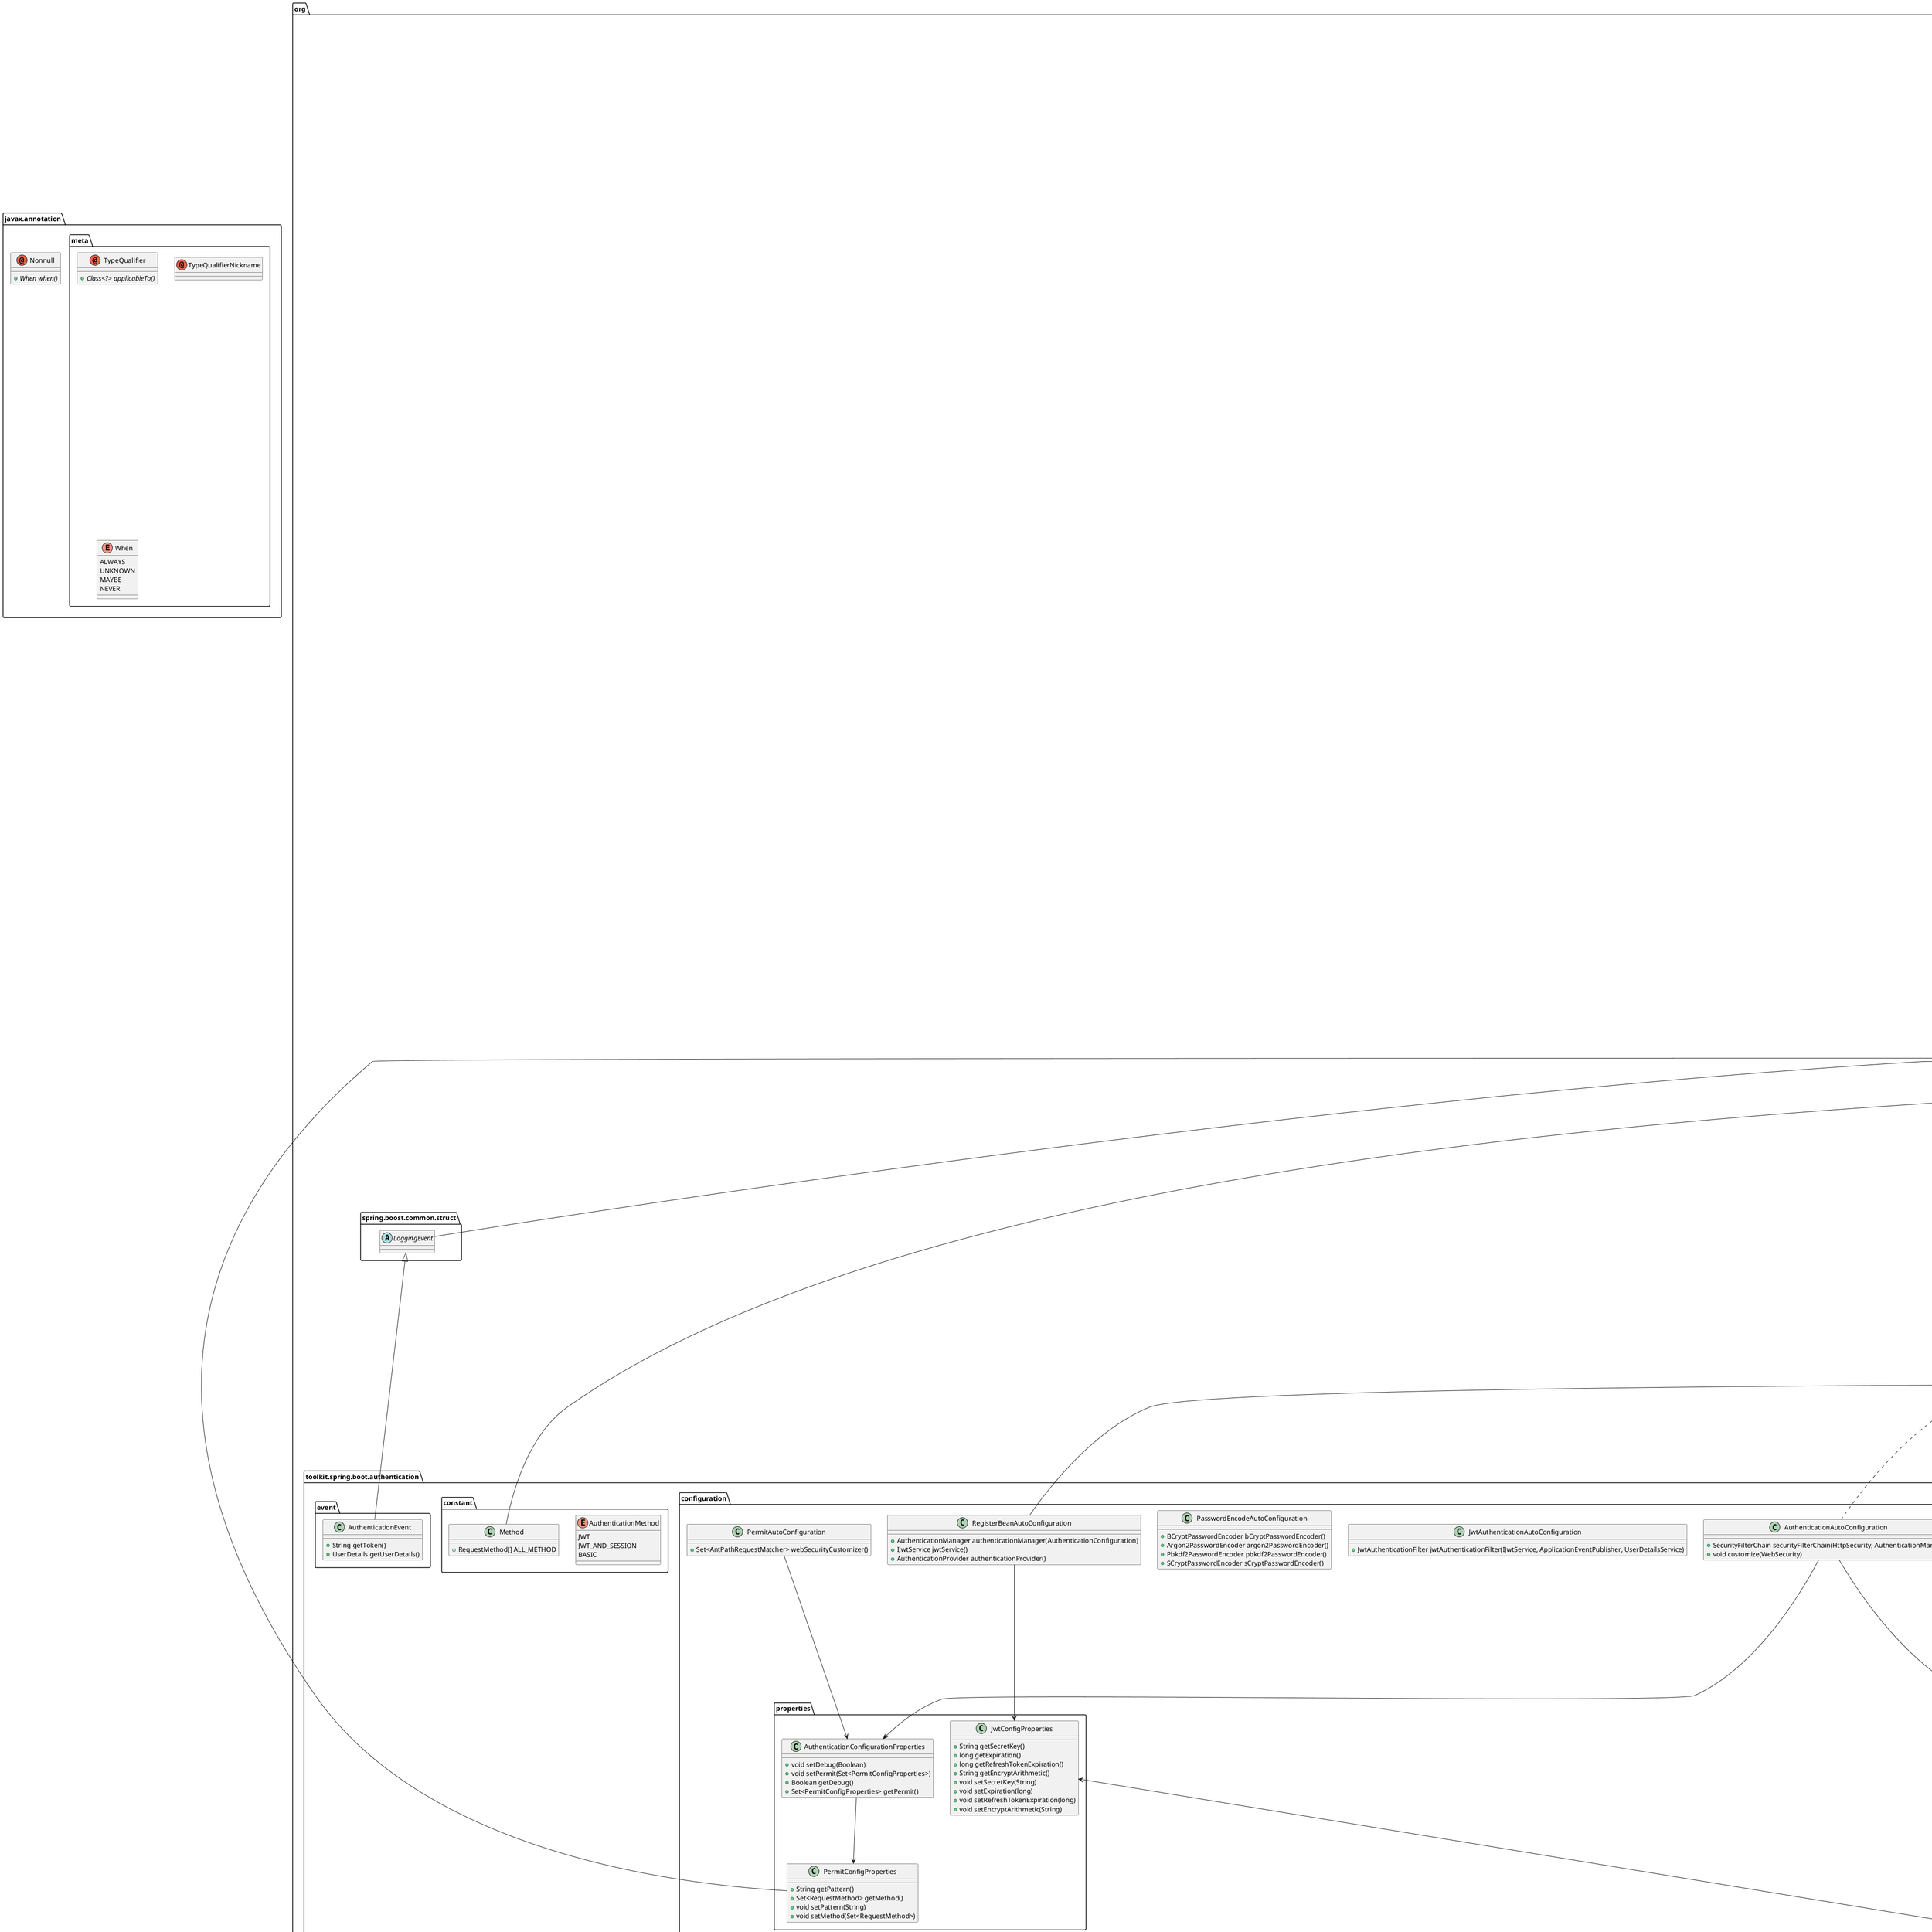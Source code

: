 @startuml
!pragma useIntermediatePackages false

annotation "PostConstruct" as jakarta.annotation.PostConstruct {
}
interface "Filter" as jakarta.servlet.Filter {
  +void init(FilterConfig)
  + {abstract}void doFilter(ServletRequest, ServletResponse, FilterChain)
  +void destroy()
}
abstract class "GenericServlet" as jakarta.servlet.GenericServlet {
  +void destroy()
  +String getInitParameter(String)
  +Enumeration<String> getInitParameterNames()
  +ServletConfig getServletConfig()
  +ServletContext getServletContext()
  +String getServletInfo()
  +void init(ServletConfig)
  +void init()
  +void log(String)
  +void log(String, Throwable)
  + {abstract}void service(ServletRequest, ServletResponse)
  +String getServletName()
}
interface "Servlet" as jakarta.servlet.Servlet {
  + {abstract}void init(ServletConfig)
  + {abstract}ServletConfig getServletConfig()
  + {abstract}void service(ServletRequest, ServletResponse)
  + {abstract}String getServletInfo()
  + {abstract}void destroy()
}
interface "ServletConfig" as jakarta.servlet.ServletConfig {
  + {abstract}String getServletName()
  + {abstract}ServletContext getServletContext()
  + {abstract}String getInitParameter(String)
  + {abstract}Enumeration<String> getInitParameterNames()
}
class "ServletException" as jakarta.servlet.ServletException {
  +Throwable getRootCause()
}
interface "ServletRequest" as jakarta.servlet.ServletRequest {
  + {abstract}Object getAttribute(String)
  + {abstract}Enumeration<String> getAttributeNames()
  + {abstract}String getCharacterEncoding()
  + {abstract}void setCharacterEncoding(String)
  + {abstract}int getContentLength()
  + {abstract}long getContentLengthLong()
  + {abstract}String getContentType()
  + {abstract}ServletInputStream getInputStream()
  + {abstract}String getParameter(String)
  + {abstract}Enumeration<String> getParameterNames()
  + {abstract}String[] getParameterValues(String)
  + {abstract}Map<String, String[]> getParameterMap()
  + {abstract}String getProtocol()
  + {abstract}String getScheme()
  + {abstract}String getServerName()
  + {abstract}int getServerPort()
  + {abstract}BufferedReader getReader()
  + {abstract}String getRemoteAddr()
  + {abstract}String getRemoteHost()
  + {abstract}void setAttribute(String, Object)
  + {abstract}void removeAttribute(String)
  + {abstract}Locale getLocale()
  + {abstract}Enumeration<Locale> getLocales()
  + {abstract}boolean isSecure()
  + {abstract}RequestDispatcher getRequestDispatcher(String)
  + {abstract}int getRemotePort()
  + {abstract}String getLocalName()
  + {abstract}String getLocalAddr()
  + {abstract}int getLocalPort()
  + {abstract}ServletContext getServletContext()
  + {abstract}AsyncContext startAsync()
  + {abstract}AsyncContext startAsync(ServletRequest, ServletResponse)
  + {abstract}boolean isAsyncStarted()
  + {abstract}boolean isAsyncSupported()
  + {abstract}AsyncContext getAsyncContext()
  + {abstract}DispatcherType getDispatcherType()
  + {abstract}String getRequestId()
  + {abstract}String getProtocolRequestId()
  + {abstract}ServletConnection getServletConnection()
}
abstract class "HttpServlet" as jakarta.servlet.http.HttpServlet {
  + {static}String LEGACY_DO_HEAD
  __
  +void init(ServletConfig)
  +void service(ServletRequest, ServletResponse)
}
interface "Validator" as jakarta.validation.Validator {
  + {abstract}Set<ConstraintViolation<T>> validate(T, Class<?>[])
  + {abstract}Set<ConstraintViolation<T>> validateProperty(T, String, Class<?>[])
  + {abstract}Set<ConstraintViolation<T>> validateValue(Class<T>, String, Object, Class<?>[])
  + {abstract}BeanDescriptor getConstraintsForClass(Class<?>)
  + {abstract}T unwrap(Class<T>)
  + {abstract}ExecutableValidator forExecutables()
}
interface "ExecutableValidator" as jakarta.validation.executable.ExecutableValidator {
  + {abstract}Set<ConstraintViolation<T>> validateParameters(T, Method, Object[], Class<?>[])
  + {abstract}Set<ConstraintViolation<T>> validateReturnValue(T, Method, Object, Class<?>[])
  + {abstract}Set<ConstraintViolation<T>> validateConstructorParameters(Constructor<? extends T>, Object[], Class<?>[])
  + {abstract}Set<ConstraintViolation<T>> validateConstructorReturnValue(Constructor<? extends T>, T, Class<?>[])
}
annotation "Nonnull" as javax.annotation.Nonnull {
  + {abstract}When when()
}
annotation "TypeQualifier" as javax.annotation.meta.TypeQualifier {
  + {abstract}Class<?> applicableTo()
}
annotation "TypeQualifierNickname" as javax.annotation.meta.TypeQualifierNickname {
}
enum "When" as javax.annotation.meta.When {
  ALWAYS
  UNKNOWN
  MAYBE
  NEVER
}
class "LifecycleException" as org.apache.catalina.LifecycleException {
}
class "Tomcat" as org.apache.catalina.startup.Tomcat {
  __
  +void setBaseDir(String)
  +void setPort(int)
  +void setHostname(String)
  +Context addWebapp(String, String)
  +Context addWebapp(String, URL)
  +Context addContext(String, String)
  +Wrapper addServlet(String, String, String)
  + {static}Wrapper addServlet(Context, String, String)
  +Wrapper addServlet(String, String, Servlet)
  + {static}Wrapper addServlet(Context, String, Servlet)
  +void init(ConfigurationSource)
  +void init(ConfigurationSource, String[])
  +void init()
  +void start()
  +void stop()
  +void destroy()
  +void addUser(String, String)
  +void addRole(String, String)
  +Connector getConnector()
  +void setConnector(Connector)
  +Service getService()
  +void setHost(Host)
  +Host getHost()
  +Engine getEngine()
  +Server getServer()
  +Context addContext(Host, String, String)
  +Context addContext(Host, String, String, String)
  +Context addWebapp(Host, String, String)
  +Context addWebapp(Host, String, String, LifecycleListener)
  +LifecycleListener getDefaultWebXmlListener()
  +String noDefaultWebXmlPath()
  +void setSilent(boolean)
  +void setAddDefaultWebXmlToWebapp(boolean)
  +void enableNaming()
  +void initWebappDefaults(String)
  + {static}void initWebappDefaults(Context)
  + {static}void addDefaultMimeTypeMappings(Context)
  + {static}void main(String[])
}
interface "UpgradeProtocol" as org.apache.coyote.UpgradeProtocol {
  + {abstract}String getHttpUpgradeName(boolean)
  + {abstract}byte[] getAlpnIdentifier()
  + {abstract}String getAlpnName()
  + {abstract}Processor getProcessor(SocketWrapperBase<?>, Adapter)
  + {abstract}InternalHttpUpgradeHandler getInternalUpgradeHandler(SocketWrapperBase<?>, Adapter, Request)
  + {abstract}boolean accept(Request)
  +void setHttp11Protocol(AbstractHttp11Protocol<?>)
}
annotation "NotNull" as org.jetbrains.annotations.NotNull {
  + {abstract}String value()
  + {abstract}Class<? extends Exception> exception()
}
abstract class "LoggingEvent" as org.spring.boost.common.struct.LoggingEvent {
}
abstract class "BeansException" as org.springframework.beans.BeansException {
}
interface "Aware" as org.springframework.beans.factory.Aware {
}
interface "BeanClassLoaderAware" as org.springframework.beans.factory.BeanClassLoaderAware {
  + {abstract}void setBeanClassLoader(ClassLoader)
}
interface "BeanFactoryAware" as org.springframework.beans.factory.BeanFactoryAware {
  + {abstract}void setBeanFactory(BeanFactory)
}
interface "BeanNameAware" as org.springframework.beans.factory.BeanNameAware {
  + {abstract}void setBeanName(String)
}
interface "DisposableBean" as org.springframework.beans.factory.DisposableBean {
  + {abstract}void destroy()
}
interface "InitializingBean" as org.springframework.beans.factory.InitializingBean {
  + {abstract}void afterPropertiesSet()
}
annotation "Autowired" as org.springframework.beans.factory.annotation.Autowired {
  + {abstract}boolean required()
}
interface "BeanNameGenerator" as org.springframework.beans.factory.support.BeanNameGenerator {
  + {abstract}String generateBeanName(BeanDefinition, BeanDefinitionRegistry)
}
annotation "AutoConfiguration" as org.springframework.boot.autoconfigure.AutoConfiguration {
  + {abstract}String value()
  + {abstract}Class<?>[] before()
  + {abstract}String[] beforeName()
  + {abstract}Class<?>[] after()
  + {abstract}String[] afterName()
}
interface "AutoConfigurationImportFilter" as org.springframework.boot.autoconfigure.AutoConfigurationImportFilter {
  + {abstract}boolean[] match(String[], AutoConfigurationMetadata)
}
annotation "AutoConfigureAfter" as org.springframework.boot.autoconfigure.AutoConfigureAfter {
  + {abstract}Class<?>[] value()
  + {abstract}String[] name()
}
annotation "AutoConfigureBefore" as org.springframework.boot.autoconfigure.AutoConfigureBefore {
  + {abstract}Class<?>[] value()
  + {abstract}String[] name()
}
annotation "AutoConfigureOrder" as org.springframework.boot.autoconfigure.AutoConfigureOrder {
  ..
  + {static}int DEFAULT_ORDER
  __
  + {abstract}int value()
}
annotation "ConditionalOnClass" as org.springframework.boot.autoconfigure.condition.ConditionalOnClass {
  + {abstract}Class<?>[] value()
  + {abstract}String[] name()
}
annotation "ConditionalOnMissingBean" as org.springframework.boot.autoconfigure.condition.ConditionalOnMissingBean {
  + {abstract}Class<?>[] value()
  + {abstract}String[] type()
  + {abstract}Class<?>[] ignored()
  + {abstract}String[] ignoredType()
  + {abstract}Class<? extends Annotation>[] annotation()
  + {abstract}String[] name()
  + {abstract}SearchStrategy search()
  + {abstract}Class<?>[] parameterizedContainer()
}
annotation "ConditionalOnResource" as org.springframework.boot.autoconfigure.condition.ConditionalOnResource {
  + {abstract}String[] resources()
}
annotation "ConditionalOnThreading" as org.springframework.boot.autoconfigure.condition.ConditionalOnThreading {
  + {abstract}Threading value()
}
annotation "ConditionalOnWebApplication" as org.springframework.boot.autoconfigure.condition.ConditionalOnWebApplication {
  + {abstract}Type type()
}
enum "ConditionalOnWebApplication$Type" as org.springframework.boot.autoconfigure.condition.ConditionalOnWebApplication$Type {
  ANY
  SERVLET
  REACTIVE
}
abstract class "FilteringSpringBootCondition" as org.springframework.boot.autoconfigure.condition.FilteringSpringBootCondition {
  __
  +boolean[] match(String[], AutoConfigurationMetadata)
  +void setBeanFactory(BeanFactory)
  +void setBeanClassLoader(ClassLoader)
}
class "OnBeanCondition" as org.springframework.boot.autoconfigure.condition.OnBeanCondition {
  +ConfigurationPhase getConfigurationPhase()
  +ConditionOutcome getMatchOutcome(ConditionContext, AnnotatedTypeMetadata)
}
class "OnClassCondition" as org.springframework.boot.autoconfigure.condition.OnClassCondition {
  +ConditionOutcome getMatchOutcome(ConditionContext, AnnotatedTypeMetadata)
}
class "OnResourceCondition" as org.springframework.boot.autoconfigure.condition.OnResourceCondition {
  +ConditionOutcome getMatchOutcome(ConditionContext, AnnotatedTypeMetadata)
}
class "OnThreadingCondition" as org.springframework.boot.autoconfigure.condition.OnThreadingCondition {
  +ConditionOutcome getMatchOutcome(ConditionContext, AnnotatedTypeMetadata)
}
class "OnWebApplicationCondition" as org.springframework.boot.autoconfigure.condition.OnWebApplicationCondition {
  +ConditionOutcome getMatchOutcome(ConditionContext, AnnotatedTypeMetadata)
}
enum "SearchStrategy" as org.springframework.boot.autoconfigure.condition.SearchStrategy {
  CURRENT
  ANCESTORS
  ALL
}
abstract class "SpringBootCondition" as org.springframework.boot.autoconfigure.condition.SpringBootCondition {
  __
  +boolean matches(ConditionContext, AnnotatedTypeMetadata)
  + {abstract}ConditionOutcome getMatchOutcome(ConditionContext, AnnotatedTypeMetadata)
}
class "SslAutoConfiguration" as org.springframework.boot.autoconfigure.ssl.SslAutoConfiguration {
}
class "SslProperties" as org.springframework.boot.autoconfigure.ssl.SslProperties {
  +Bundles getBundle()
}
class "TaskExecutionAutoConfiguration" as org.springframework.boot.autoconfigure.task.TaskExecutionAutoConfiguration {
  ..
  + {static}String APPLICATION_TASK_EXECUTOR_BEAN_NAME
}
class "TaskExecutionProperties" as org.springframework.boot.autoconfigure.task.TaskExecutionProperties {
  __
  +Simple getSimple()
  +Pool getPool()
  +Shutdown getShutdown()
  +String getThreadNamePrefix()
  +void setThreadNamePrefix(String)
}
class "TaskExecutorConfigurations" as org.springframework.boot.autoconfigure.task.TaskExecutorConfigurations {
}
class "TaskExecutorConfigurations$SimpleAsyncTaskExecutorBuilderConfiguration" as org.springframework.boot.autoconfigure.task.TaskExecutorConfigurations$SimpleAsyncTaskExecutorBuilderConfiguration {
}
class "TaskExecutorConfigurations$TaskExecutorBuilderConfiguration" as org.springframework.boot.autoconfigure.task.TaskExecutorConfigurations$TaskExecutorBuilderConfiguration {
}
class "TaskExecutorConfigurations$TaskExecutorConfiguration" as org.springframework.boot.autoconfigure.task.TaskExecutorConfigurations$TaskExecutorConfiguration {
}
class "TaskExecutorConfigurations$ThreadPoolTaskExecutorBuilderConfiguration" as org.springframework.boot.autoconfigure.task.TaskExecutorConfigurations$ThreadPoolTaskExecutorBuilderConfiguration {
}
enum "Threading" as org.springframework.boot.autoconfigure.thread.Threading {
  PLATFORM
  VIRTUAL
  __
  + {abstract}boolean isActive(Environment)
}
class "PrimaryDefaultValidatorPostProcessor" as org.springframework.boot.autoconfigure.validation.PrimaryDefaultValidatorPostProcessor {
  +void setBeanFactory(BeanFactory)
  +void registerBeanDefinitions(AnnotationMetadata, BeanDefinitionRegistry)
}
class "ValidationAutoConfiguration" as org.springframework.boot.autoconfigure.validation.ValidationAutoConfiguration {
  + {static}LocalValidatorFactoryBean defaultValidator(ApplicationContext, ObjectProvider<ValidationConfigurationCustomizer>)
  + {static}MethodValidationPostProcessor methodValidationPostProcessor(Environment, ObjectProvider<Validator>, ObjectProvider<MethodValidationExcludeFilter>)
}
class "ServerProperties" as org.springframework.boot.autoconfigure.web.ServerProperties {
  +Integer getPort()
  +void setPort(Integer)
  +InetAddress getAddress()
  +void setAddress(InetAddress)
  +String getServerHeader()
  +void setServerHeader(String)
  +DataSize getMaxHttpRequestHeaderSize()
  +void setMaxHttpRequestHeaderSize(DataSize)
  +Shutdown getShutdown()
  +void setShutdown(Shutdown)
  +ErrorProperties getError()
  +Ssl getSsl()
  +void setSsl(Ssl)
  +Compression getCompression()
  +Http2 getHttp2()
  +Servlet getServlet()
  +Reactive getReactive()
  +Tomcat getTomcat()
  +Jetty getJetty()
  +Netty getNetty()
  +Undertow getUndertow()
  +ForwardHeadersStrategy getForwardHeadersStrategy()
  +void setForwardHeadersStrategy(ForwardHeadersStrategy)
}
class "DispatcherServletAutoConfiguration" as org.springframework.boot.autoconfigure.web.servlet.DispatcherServletAutoConfiguration {
  ..
  + {static}String DEFAULT_DISPATCHER_SERVLET_BEAN_NAME
  + {static}String DEFAULT_DISPATCHER_SERVLET_REGISTRATION_BEAN_NAME
}
class "ServletWebServerFactoryAutoConfiguration" as org.springframework.boot.autoconfigure.web.servlet.ServletWebServerFactoryAutoConfiguration {
  __
  +ServletWebServerFactoryCustomizer servletWebServerFactoryCustomizer(ServerProperties, ObjectProvider<WebListenerRegistrar>, ObjectProvider<CookieSameSiteSupplier>, ObjectProvider<SslBundles>)
  +TomcatServletWebServerFactoryCustomizer tomcatServletWebServerFactoryCustomizer(ServerProperties)
}
class "ServletWebServerFactoryAutoConfiguration$BeanPostProcessorsRegistrar" as org.springframework.boot.autoconfigure.web.servlet.ServletWebServerFactoryAutoConfiguration$BeanPostProcessorsRegistrar {
  +void setBeanFactory(BeanFactory)
  +void registerBeanDefinitions(AnnotationMetadata, BeanDefinitionRegistry)
}
class "ServletWebServerFactoryConfiguration" as org.springframework.boot.autoconfigure.web.servlet.ServletWebServerFactoryConfiguration {
}
class "ServletWebServerFactoryConfiguration$EmbeddedJetty" as org.springframework.boot.autoconfigure.web.servlet.ServletWebServerFactoryConfiguration$EmbeddedJetty {
}
class "ServletWebServerFactoryConfiguration$EmbeddedTomcat" as org.springframework.boot.autoconfigure.web.servlet.ServletWebServerFactoryConfiguration$EmbeddedTomcat {
}
class "ServletWebServerFactoryConfiguration$EmbeddedUndertow" as org.springframework.boot.autoconfigure.web.servlet.ServletWebServerFactoryConfiguration$EmbeddedUndertow {
}
annotation "ConfigurationProperties" as org.springframework.boot.context.properties.ConfigurationProperties {
  + {abstract}String value()
  + {abstract}String prefix()
  + {abstract}boolean ignoreInvalidFields()
  + {abstract}boolean ignoreUnknownFields()
}
annotation "EnableConfigurationProperties" as org.springframework.boot.context.properties.EnableConfigurationProperties {
  + {static}String VALIDATOR_BEAN_NAME
  __
  + {abstract}Class<?>[] value()
}
class "EnableConfigurationPropertiesRegistrar" as org.springframework.boot.context.properties.EnableConfigurationPropertiesRegistrar {
  +void registerBeanDefinitions(AnnotationMetadata, BeanDefinitionRegistry)
}
annotation "NestedConfigurationProperty" as org.springframework.boot.context.properties.NestedConfigurationProperty {
}
annotation "Nested" as org.springframework.boot.context.properties.bind.Nested {
}
class "NoSuchSslBundleException" as org.springframework.boot.ssl.NoSuchSslBundleException {
  +String getBundleName()
}
interface "SslBundleRegistry" as org.springframework.boot.ssl.SslBundleRegistry {
  + {abstract}void registerBundle(String, SslBundle)
  + {abstract}void updateBundle(String, SslBundle)
}
interface "SslBundles" as org.springframework.boot.ssl.SslBundles {
  + {abstract}SslBundle getBundle(String)
  + {abstract}void addBundleUpdateHandler(String, Consumer<SslBundle>)
}
class "TaskExecutorBuilder" as org.springframework.boot.task.TaskExecutorBuilder {
  +TaskExecutorBuilder queueCapacity(int)
  +TaskExecutorBuilder corePoolSize(int)
  +TaskExecutorBuilder maxPoolSize(int)
  +TaskExecutorBuilder allowCoreThreadTimeOut(boolean)
  +TaskExecutorBuilder keepAlive(Duration)
  +TaskExecutorBuilder awaitTermination(boolean)
  +TaskExecutorBuilder awaitTerminationPeriod(Duration)
  +TaskExecutorBuilder threadNamePrefix(String)
  +TaskExecutorBuilder taskDecorator(TaskDecorator)
  +TaskExecutorBuilder customizers(TaskExecutorCustomizer[])
  +TaskExecutorBuilder customizers(Iterable<TaskExecutorCustomizer>)
  +TaskExecutorBuilder additionalCustomizers(TaskExecutorCustomizer[])
  +TaskExecutorBuilder additionalCustomizers(Iterable<TaskExecutorCustomizer>)
  +ThreadPoolTaskExecutor build()
  +T build(Class<T>)
  +T configure(T)
}
class "ThreadPoolTaskExecutorBuilder" as org.springframework.boot.task.ThreadPoolTaskExecutorBuilder {
  +ThreadPoolTaskExecutorBuilder queueCapacity(int)
  +ThreadPoolTaskExecutorBuilder corePoolSize(int)
  +ThreadPoolTaskExecutorBuilder maxPoolSize(int)
  +ThreadPoolTaskExecutorBuilder allowCoreThreadTimeOut(boolean)
  +ThreadPoolTaskExecutorBuilder keepAlive(Duration)
  +ThreadPoolTaskExecutorBuilder awaitTermination(boolean)
  +ThreadPoolTaskExecutorBuilder awaitTerminationPeriod(Duration)
  +ThreadPoolTaskExecutorBuilder threadNamePrefix(String)
  +ThreadPoolTaskExecutorBuilder taskDecorator(TaskDecorator)
  +ThreadPoolTaskExecutorBuilder customizers(ThreadPoolTaskExecutorCustomizer[])
  +ThreadPoolTaskExecutorBuilder customizers(Iterable<? extends ThreadPoolTaskExecutorCustomizer>)
  +ThreadPoolTaskExecutorBuilder additionalCustomizers(ThreadPoolTaskExecutorCustomizer[])
  +ThreadPoolTaskExecutorBuilder additionalCustomizers(Iterable<? extends ThreadPoolTaskExecutorCustomizer>)
  +ThreadPoolTaskExecutor build()
  +T build(Class<T>)
  +T configure(T)
}
interface "WebServerFactory" as org.springframework.boot.web.server.WebServerFactory {
}
interface "ServletWebServerFactory" as org.springframework.boot.web.servlet.server.ServletWebServerFactory {
  + {abstract}WebServer getWebServer(ServletContextInitializer[])
}
interface "ApplicationContextAware" as org.springframework.context.ApplicationContextAware {
  + {abstract}void setApplicationContext(ApplicationContext)
}
abstract class "ApplicationEvent" as org.springframework.context.ApplicationEvent {
  +long getTimestamp()
}
interface "ApplicationListener" as org.springframework.context.ApplicationListener<E extends ApplicationEvent> {
  + {abstract}void onApplicationEvent(E)
  +boolean supportsAsyncExecution()
  + {static}ApplicationListener<PayloadApplicationEvent<T>> forPayload(Consumer<T>)
}
interface "EnvironmentAware" as org.springframework.context.EnvironmentAware {
  + {abstract}void setEnvironment(Environment)
}
interface "Lifecycle" as org.springframework.context.Lifecycle {
  + {abstract}void start()
  + {abstract}void stop()
  + {abstract}boolean isRunning()
}
interface "Phased" as org.springframework.context.Phased {
  + {abstract}int getPhase()
}
interface "SmartLifecycle" as org.springframework.context.SmartLifecycle {
  + {static}int DEFAULT_PHASE
  __
  +boolean isAutoStartup()
  +void stop(Runnable)
  +int getPhase()
}
class "AnnotationScopeMetadataResolver" as org.springframework.context.annotation.AnnotationScopeMetadataResolver {
  +void setScopeAnnotationType(Class<? extends Annotation>)
  +ScopeMetadata resolveScopeMetadata(BeanDefinition)
}
annotation "Bean" as org.springframework.context.annotation.Bean {
  + {abstract}String[] value()
  + {abstract}String[] name()
  + {abstract}boolean autowireCandidate()
  + {abstract}String initMethod()
  + {abstract}String destroyMethod()
}
annotation "ComponentScan" as org.springframework.context.annotation.ComponentScan {
  + {abstract}String[] value()
  + {abstract}String[] basePackages()
  + {abstract}Class<?>[] basePackageClasses()
  + {abstract}Class<? extends BeanNameGenerator> nameGenerator()
  + {abstract}Class<? extends ScopeMetadataResolver> scopeResolver()
  + {abstract}ScopedProxyMode scopedProxy()
  + {abstract}String resourcePattern()
  + {abstract}boolean useDefaultFilters()
  + {abstract}Filter[] includeFilters()
  + {abstract}Filter[] excludeFilters()
  + {abstract}boolean lazyInit()
}
annotation "ComponentScans" as org.springframework.context.annotation.ComponentScans {
  + {abstract}ComponentScan[] value()
}
interface "Condition" as org.springframework.context.annotation.Condition {
  + {abstract}boolean matches(ConditionContext, AnnotatedTypeMetadata)
}
annotation "Conditional" as org.springframework.context.annotation.Conditional {
  + {abstract}Class<? extends Condition>[] value()
}
annotation "Configuration" as org.springframework.context.annotation.Configuration {
  + {abstract}String value()
  + {abstract}boolean proxyBeanMethods()
  + {abstract}boolean enforceUniqueMethods()
}
interface "ConfigurationCondition" as org.springframework.context.annotation.ConfigurationCondition {
  + {abstract}ConfigurationPhase getConfigurationPhase()
}
annotation "DependsOn" as org.springframework.context.annotation.DependsOn {
  + {abstract}String[] value()
}
annotation "Import" as org.springframework.context.annotation.Import {
  + {abstract}Class<?>[] value()
}
interface "ImportAware" as org.springframework.context.annotation.ImportAware {
  + {abstract}void setImportMetadata(AnnotationMetadata)
}
interface "ImportBeanDefinitionRegistrar" as org.springframework.context.annotation.ImportBeanDefinitionRegistrar {
  +void registerBeanDefinitions(AnnotationMetadata, BeanDefinitionRegistry, BeanNameGenerator)
  +void registerBeanDefinitions(AnnotationMetadata, BeanDefinitionRegistry)
}
interface "ImportSelector" as org.springframework.context.annotation.ImportSelector {
  + {abstract}String[] selectImports(AnnotationMetadata)
  +Predicate<String> getExclusionFilter()
}
annotation "Lazy" as org.springframework.context.annotation.Lazy {
  + {abstract}boolean value()
}
annotation "Role" as org.springframework.context.annotation.Role {
  + {abstract}int value()
}
annotation "Scope" as org.springframework.context.annotation.Scope {
  + {abstract}String value()
  + {abstract}String scopeName()
  + {abstract}ScopedProxyMode proxyMode()
}
interface "ScopeMetadataResolver" as org.springframework.context.annotation.ScopeMetadataResolver {
  + {abstract}ScopeMetadata resolveScopeMetadata(BeanDefinition)
}
enum "ScopedProxyMode" as org.springframework.context.annotation.ScopedProxyMode {
  DEFAULT
  NO
  INTERFACES
  TARGET_CLASS
}
abstract class "NestedRuntimeException" as org.springframework.core.NestedRuntimeException {
  __
  +Throwable getRootCause()
  +Throwable getMostSpecificCause()
  +boolean contains(Class<?>)
}
annotation "AliasFor" as org.springframework.core.annotation.AliasFor {
  + {abstract}String value()
  + {abstract}String attribute()
  + {abstract}Class<? extends Annotation> annotation()
}
annotation "Order" as org.springframework.core.annotation.Order {
  + {abstract}int value()
}
interface "EnvironmentCapable" as org.springframework.core.env.EnvironmentCapable {
  + {abstract}Environment getEnvironment()
}
interface "AsyncListenableTaskExecutor" as org.springframework.core.task.AsyncListenableTaskExecutor {
  + {abstract}ListenableFuture<?> submitListenable(Runnable)
  + {abstract}ListenableFuture<T> submitListenable(Callable<T>)
}
interface "AsyncTaskExecutor" as org.springframework.core.task.AsyncTaskExecutor {
  ..
  + {static}long TIMEOUT_IMMEDIATE
  + {static}long TIMEOUT_INDEFINITE
  __
  +void execute(Runnable, long)
  +Future<?> submit(Runnable)
  +Future<T> submit(Callable<T>)
  +CompletableFuture<Void> submitCompletable(Runnable)
  +CompletableFuture<T> submitCompletable(Callable<T>)
}
interface "TaskExecutor" as org.springframework.core.task.TaskExecutor {
  + {abstract}void execute(Runnable)
}
annotation "Nullable" as org.springframework.lang.Nullable {
}
interface "SchedulingTaskExecutor" as org.springframework.scheduling.SchedulingTaskExecutor {
  +boolean prefersShortLivedTasks()
}
class "CustomizableThreadFactory" as org.springframework.scheduling.concurrent.CustomizableThreadFactory {
  +Thread newThread(Runnable)
}
abstract class "ExecutorConfigurationSupport" as org.springframework.scheduling.concurrent.ExecutorConfigurationSupport {
  +void setThreadFactory(ThreadFactory)
  +void setThreadNamePrefix(String)
  +void setRejectedExecutionHandler(RejectedExecutionHandler)
  +void setAcceptTasksAfterContextClose(boolean)
  +void setWaitForTasksToCompleteOnShutdown(boolean)
  +void setAwaitTerminationSeconds(int)
  +void setAwaitTerminationMillis(long)
  +void setPhase(int)
  +int getPhase()
  +void setBeanName(String)
  +void setApplicationContext(ApplicationContext)
  +void afterPropertiesSet()
  +void initialize()
  +void destroy()
  +void initiateShutdown()
  +void shutdown()
  +void start()
  +void stop()
  +void stop(Runnable)
  +boolean isRunning()
  +void onApplicationEvent(ContextClosedEvent)
}
class "ThreadPoolTaskExecutor" as org.springframework.scheduling.concurrent.ThreadPoolTaskExecutor {
  +void setCorePoolSize(int)
  +int getCorePoolSize()
  +void setMaxPoolSize(int)
  +int getMaxPoolSize()
  +void setKeepAliveSeconds(int)
  +int getKeepAliveSeconds()
  +void setQueueCapacity(int)
  +int getQueueCapacity()
  +void setAllowCoreThreadTimeOut(boolean)
  +void setPrestartAllCoreThreads(boolean)
  +void setTaskDecorator(TaskDecorator)
  +ThreadPoolExecutor getThreadPoolExecutor()
  +int getPoolSize()
  +int getQueueSize()
  +int getActiveCount()
  +void execute(Runnable)
  +Future<?> submit(Runnable)
  +Future<T> submit(Callable<T>)
  +ListenableFuture<?> submitListenable(Runnable)
  +ListenableFuture<T> submitListenable(Callable<T>)
}
class "AuthenticationConfiguration" as org.springframework.security.config.annotation.authentication.configuration.AuthenticationConfiguration {
  +AuthenticationManagerBuilder authenticationManagerBuilder(ObjectPostProcessor<Object>, ApplicationContext)
  + {static}GlobalAuthenticationConfigurerAdapter enableGlobalAuthenticationAutowiredConfigurer(ApplicationContext)
  + {static}InitializeUserDetailsBeanManagerConfigurer initializeUserDetailsBeanManagerConfigurer(ApplicationContext)
  + {static}InitializeAuthenticationProviderBeanManagerConfigurer initializeAuthenticationProviderBeanManagerConfigurer(ApplicationContext)
  +AuthenticationManager getAuthenticationManager()
  +void setGlobalAuthenticationConfigurers(List<GlobalAuthenticationConfigurerAdapter>)
  +void setApplicationContext(ApplicationContext)
  +void setObjectPostProcessor(ObjectPostProcessor<Object>)
}
annotation "EnableGlobalAuthentication" as org.springframework.security.config.annotation.authentication.configuration.EnableGlobalAuthentication {
}
class "ObjectPostProcessorConfiguration" as org.springframework.security.config.annotation.configuration.ObjectPostProcessorConfiguration {
  +ObjectPostProcessor<Object> objectPostProcessor(AutowireCapableBeanFactory)
}
annotation "EnableWebSecurity" as org.springframework.security.config.annotation.web.configuration.EnableWebSecurity {
  + {abstract}boolean debug()
}
class "HttpSecurityConfiguration" as org.springframework.security.config.annotation.web.configuration.HttpSecurityConfiguration {
}
class "OAuth2ImportSelector" as org.springframework.security.config.annotation.web.configuration.OAuth2ImportSelector {
  +String[] selectImports(AnnotationMetadata)
}
class "SpringWebMvcImportSelector" as org.springframework.security.config.annotation.web.configuration.SpringWebMvcImportSelector {
  +String[] selectImports(AnnotationMetadata)
}
class "WebSecurityConfiguration" as org.springframework.security.config.annotation.web.configuration.WebSecurityConfiguration {
  + {static}DelegatingApplicationListener delegatingApplicationListener()
  +SecurityExpressionHandler<FilterInvocation> webSecurityExpressionHandler()
  +Filter springSecurityFilterChain()
  +WebInvocationPrivilegeEvaluator privilegeEvaluator()
  +void setFilterChainProxySecurityConfigurer(ObjectPostProcessor<Object>, ConfigurableListableBeanFactory)
  + {static}BeanFactoryPostProcessor conversionServicePostProcessor()
  +void setImportMetadata(AnnotationMetadata)
  +void setBeanClassLoader(ClassLoader)
}
interface "WebSecurityCustomizer" as org.springframework.security.config.annotation.web.configuration.WebSecurityCustomizer {
  + {abstract}void customize(WebSecurity)
}
interface "PasswordEncoder" as org.springframework.security.crypto.password.PasswordEncoder {
  + {abstract}String encode(CharSequence)
  + {abstract}boolean matches(CharSequence, String)
  +boolean upgradeEncoding(String)
}
annotation "Component" as org.springframework.stereotype.Component {
  + {abstract}String value()
}
annotation "Indexed" as org.springframework.stereotype.Indexed {
}
class "CustomizableThreadCreator" as org.springframework.util.CustomizableThreadCreator {
  +void setThreadNamePrefix(String)
  +String getThreadNamePrefix()
  +void setThreadPriority(int)
  +int getThreadPriority()
  +void setDaemon(boolean)
  +boolean isDaemon()
  +void setThreadGroupName(String)
  +void setThreadGroup(ThreadGroup)
  +ThreadGroup getThreadGroup()
  +Thread createThread(Runnable)
}
enum "RequestMethod" as org.springframework.web.bind.annotation.RequestMethod {
  GET
  HEAD
  POST
  PUT
  PATCH
  DELETE
  OPTIONS
  TRACE
  __
  + {static}RequestMethod resolve(String)
  + {static}RequestMethod resolve(HttpMethod)
  +HttpMethod asHttpMethod()
}
interface "ServletContextAware" as org.springframework.web.context.ServletContextAware {
  + {abstract}void setServletContext(ServletContext)
}
abstract class "GenericFilterBean" as org.springframework.web.filter.GenericFilterBean {
  +void setBeanName(String)
  +void setEnvironment(Environment)
  +Environment getEnvironment()
  +void setServletContext(ServletContext)
  +void afterPropertiesSet()
  +void destroy()
  +void init(FilterConfig)
  +FilterConfig getFilterConfig()
}
abstract class "OncePerRequestFilter" as org.springframework.web.filter.OncePerRequestFilter {
  ..
  + {static}String ALREADY_FILTERED_SUFFIX
  __
  +void doFilter(ServletRequest, ServletResponse, FilterChain)
}
class "MultipartException" as org.springframework.web.multipart.MultipartException {
}
class "DispatcherServlet" as org.springframework.web.servlet.DispatcherServlet {
  + {static}String MULTIPART_RESOLVER_BEAN_NAME
  + {static}String LOCALE_RESOLVER_BEAN_NAME
  + {static}String THEME_RESOLVER_BEAN_NAME
  + {static}String HANDLER_MAPPING_BEAN_NAME
  + {static}String HANDLER_ADAPTER_BEAN_NAME
  + {static}String HANDLER_EXCEPTION_RESOLVER_BEAN_NAME
  + {static}String REQUEST_TO_VIEW_NAME_TRANSLATOR_BEAN_NAME
  + {static}String VIEW_RESOLVER_BEAN_NAME
  + {static}String FLASH_MAP_MANAGER_BEAN_NAME
  + {static}String WEB_APPLICATION_CONTEXT_ATTRIBUTE
  + {static}String LOCALE_RESOLVER_ATTRIBUTE
  + {static}String THEME_RESOLVER_ATTRIBUTE
  + {static}String THEME_SOURCE_ATTRIBUTE
  + {static}String INPUT_FLASH_MAP_ATTRIBUTE
  + {static}String OUTPUT_FLASH_MAP_ATTRIBUTE
  + {static}String FLASH_MAP_MANAGER_ATTRIBUTE
  + {static}String EXCEPTION_ATTRIBUTE
  + {static}String PAGE_NOT_FOUND_LOG_CATEGORY
  __
  +void setDetectAllHandlerMappings(boolean)
  +void setDetectAllHandlerAdapters(boolean)
  +void setDetectAllHandlerExceptionResolvers(boolean)
  +void setDetectAllViewResolvers(boolean)
  +void setThrowExceptionIfNoHandlerFound(boolean)
  +void setCleanupAfterInclude(boolean)
  +ThemeSource getThemeSource()
  +MultipartResolver getMultipartResolver()
  +List<HandlerMapping> getHandlerMappings()
}
abstract class "FrameworkServlet" as org.springframework.web.servlet.FrameworkServlet {
  + {static}String DEFAULT_NAMESPACE_SUFFIX
  + {static}Class<?> DEFAULT_CONTEXT_CLASS
  + {static}String SERVLET_CONTEXT_PREFIX
  __
  +void setContextAttribute(String)
  +String getContextAttribute()
  +void setContextClass(Class<?>)
  +Class<?> getContextClass()
  +void setContextId(String)
  +String getContextId()
  +void setNamespace(String)
  +String getNamespace()
  +void setContextConfigLocation(String)
  +String getContextConfigLocation()
  +void setContextInitializers(ApplicationContextInitializer<?>[])
  +void setContextInitializerClasses(String)
  +void setPublishContext(boolean)
  +void setPublishEvents(boolean)
  +void setThreadContextInheritable(boolean)
  +void setDispatchOptionsRequest(boolean)
  +void setDispatchTraceRequest(boolean)
  +void setEnableLoggingRequestDetails(boolean)
  +boolean isEnableLoggingRequestDetails()
  +void setApplicationContext(ApplicationContext)
  +String getServletContextAttributeName()
  +WebApplicationContext getWebApplicationContext()
  +void refresh()
  +void onApplicationEvent(ContextRefreshedEvent)
  +void destroy()
}
abstract class "HttpServletBean" as org.springframework.web.servlet.HttpServletBean {
  +void setEnvironment(Environment)
  +ConfigurableEnvironment getEnvironment()
  +void init()
  +String getServletName()
}
annotation "AuthenticationAfterFilter" as org.toolkit.spring.boot.authentication.annotation.AuthenticationAfterFilter {
  + {abstract}Class<? extends Filter> value()
}
annotation "AuthenticationAtFilter" as org.toolkit.spring.boot.authentication.annotation.AuthenticationAtFilter {
  + {abstract}Class<? extends Filter> value()
}
annotation "AuthenticationBeforeFilter" as org.toolkit.spring.boot.authentication.annotation.AuthenticationBeforeFilter {
  + {abstract}Class<? extends Filter> value()
}
annotation "AuthenticationFilter" as org.toolkit.spring.boot.authentication.annotation.AuthenticationFilter {
}
annotation "HasRole" as org.toolkit.spring.boot.authentication.annotation.HasRole {
}
annotation "IgnoreAuthentication" as org.toolkit.spring.boot.authentication.annotation.IgnoreAuthentication {
  + {abstract}RequestMethod[] ignoreOnMethod()
}
class "AuthenticationAutoConfiguration" as org.toolkit.spring.boot.authentication.configuration.AuthenticationAutoConfiguration {
  +SecurityFilterChain securityFilterChain(HttpSecurity, AuthenticationManager)
  +void customize(WebSecurity)
}
class "JwtAuthenticationAutoConfiguration" as org.toolkit.spring.boot.authentication.configuration.JwtAuthenticationAutoConfiguration {
  +JwtAuthenticationFilter jwtAuthenticationFilter(IJwtService, ApplicationEventPublisher, UserDetailsService)
}
class "PasswordEncodeAutoConfiguration" as org.toolkit.spring.boot.authentication.configuration.PasswordEncodeAutoConfiguration {
  +BCryptPasswordEncoder bCryptPasswordEncoder()
  +Argon2PasswordEncoder argon2PasswordEncoder()
  +Pbkdf2PasswordEncoder pbkdf2PasswordEncoder()
  +SCryptPasswordEncoder sCryptPasswordEncoder()
}
class "PermitAutoConfiguration" as org.toolkit.spring.boot.authentication.configuration.PermitAutoConfiguration {
  +Set<AntPathRequestMatcher> webSecurityCustomizer()
}
class "RegisterBeanAutoConfiguration" as org.toolkit.spring.boot.authentication.configuration.RegisterBeanAutoConfiguration {
  +AuthenticationManager authenticationManager(AuthenticationConfiguration)
  +IJwtService jwtService()
  +AuthenticationProvider authenticationProvider()
}
class "AuthenticationConfigurationProperties" as org.toolkit.spring.boot.authentication.configuration.properties.AuthenticationConfigurationProperties {
  +void setDebug(Boolean)
  +void setPermit(Set<PermitConfigProperties>)
  +Boolean getDebug()
  +Set<PermitConfigProperties> getPermit()
}
class "JwtConfigProperties" as org.toolkit.spring.boot.authentication.configuration.properties.JwtConfigProperties {
  +String getSecretKey()
  +long getExpiration()
  +long getRefreshTokenExpiration()
  +String getEncryptArithmetic()
  +void setSecretKey(String)
  +void setExpiration(long)
  +void setRefreshTokenExpiration(long)
  +void setEncryptArithmetic(String)
}
class "PermitConfigProperties" as org.toolkit.spring.boot.authentication.configuration.properties.PermitConfigProperties {
  +String getPattern()
  +Set<RequestMethod> getMethod()
  +void setPattern(String)
  +void setMethod(Set<RequestMethod>)
}
enum "AuthenticationMethod" as org.toolkit.spring.boot.authentication.constant.AuthenticationMethod {
  JWT
  JWT_AND_SESSION
  BASIC
}
class "Method" as org.toolkit.spring.boot.authentication.constant.Method {
  ..
  + {static}RequestMethod[] ALL_METHOD
}
class "AuthenticationEvent" as org.toolkit.spring.boot.authentication.event.AuthenticationEvent {
  __
  +String getToken()
  +UserDetails getUserDetails()
}
class "JwtAuthenticationFilter" as org.toolkit.spring.boot.authentication.filter.JwtAuthenticationFilter {
  +void doFilterInternal(HttpServletRequest, HttpServletResponse, FilterChain)
  + {static}JwtAuthenticationFilterBuilder builder()
}
class "JwtAuthenticationFilter$JwtAuthenticationFilterBuilder" as org.toolkit.spring.boot.authentication.filter.JwtAuthenticationFilter$JwtAuthenticationFilterBuilder {
  +JwtAuthenticationFilterBuilder jwtService(IJwtService)
  +JwtAuthenticationFilterBuilder userDetailsService(UserDetailsService)
  +JwtAuthenticationFilterBuilder eventPublisher(ApplicationEventPublisher)
  +JwtAuthenticationFilter build()
}
interface "IJwtService" as org.toolkit.spring.boot.authentication.service.IJwtService {
  + {abstract}String generateToken(Map<String, Object>, UserDetails)
  + {abstract}Claims extractAllClaims(String)
  + {abstract}String extractUsername(String)
  + {abstract}String generateToken(UserDetails)
}
class "JwtServiceImpl" as org.toolkit.spring.boot.authentication.service.impl.JwtServiceImpl {
  +String generateToken(Map<String, Object>, UserDetails)
  +T extractClaim(String, Function<Claims, T>)
  +Claims extractAllClaims(String)
  +String extractUsername(String)
  +String generateToken(UserDetails)
}
jakarta.servlet.GenericServlet .u.|> jakarta.servlet.Servlet
jakarta.servlet.GenericServlet .u.|> jakarta.servlet.ServletConfig
jakarta.servlet.GenericServlet --> jakarta.servlet.ServletConfig
jakarta.servlet.http.HttpServlet -u-|> jakarta.servlet.GenericServlet
org.spring.boost.common.struct.LoggingEvent -u-|> org.springframework.context.ApplicationEvent
org.springframework.beans.BeansException -u-|> org.springframework.core.NestedRuntimeException
org.springframework.beans.factory.BeanClassLoaderAware .u.|> org.springframework.beans.factory.Aware
org.springframework.beans.factory.BeanFactoryAware .u.|> org.springframework.beans.factory.Aware
org.springframework.beans.factory.BeanNameAware .u.|> org.springframework.beans.factory.Aware
org.springframework.boot.autoconfigure.condition.FilteringSpringBootCondition -u-|> org.springframework.boot.autoconfigure.condition.SpringBootCondition
org.springframework.boot.autoconfigure.condition.FilteringSpringBootCondition .u.|> org.springframework.boot.autoconfigure.AutoConfigurationImportFilter
org.springframework.boot.autoconfigure.condition.FilteringSpringBootCondition .u.|> org.springframework.beans.factory.BeanFactoryAware
org.springframework.boot.autoconfigure.condition.FilteringSpringBootCondition .u.|> org.springframework.beans.factory.BeanClassLoaderAware
org.springframework.boot.autoconfigure.condition.FilteringSpringBootCondition .u.|> org.springframework.beans.factory.Aware
org.springframework.boot.autoconfigure.condition.OnBeanCondition -u-|> org.springframework.boot.autoconfigure.condition.FilteringSpringBootCondition
org.springframework.boot.autoconfigure.condition.OnBeanCondition .u.|> org.springframework.context.annotation.ConfigurationCondition
org.springframework.boot.autoconfigure.condition.OnClassCondition -u-|> org.springframework.boot.autoconfigure.condition.FilteringSpringBootCondition
org.springframework.boot.autoconfigure.condition.OnResourceCondition -u-|> org.springframework.boot.autoconfigure.condition.SpringBootCondition
org.springframework.boot.autoconfigure.condition.OnThreadingCondition -u-|> org.springframework.boot.autoconfigure.condition.SpringBootCondition
org.springframework.boot.autoconfigure.condition.OnWebApplicationCondition -u-|> org.springframework.boot.autoconfigure.condition.FilteringSpringBootCondition
org.springframework.boot.autoconfigure.condition.SpringBootCondition .u.|> org.springframework.context.annotation.Condition
org.springframework.boot.autoconfigure.ssl.SslAutoConfiguration --> org.springframework.boot.autoconfigure.ssl.SslProperties
org.springframework.boot.autoconfigure.task.TaskExecutorConfigurations$SimpleAsyncTaskExecutorBuilderConfiguration --> org.springframework.boot.autoconfigure.task.TaskExecutionProperties
org.springframework.boot.autoconfigure.validation.PrimaryDefaultValidatorPostProcessor .u.|> org.springframework.context.annotation.ImportBeanDefinitionRegistrar
org.springframework.boot.autoconfigure.validation.PrimaryDefaultValidatorPostProcessor .u.|> org.springframework.beans.factory.BeanFactoryAware
org.springframework.boot.autoconfigure.validation.PrimaryDefaultValidatorPostProcessor .u.|> org.springframework.beans.factory.Aware
org.springframework.boot.autoconfigure.web.servlet.ServletWebServerFactoryAutoConfiguration$BeanPostProcessorsRegistrar .u.|> org.springframework.context.annotation.ImportBeanDefinitionRegistrar
org.springframework.boot.autoconfigure.web.servlet.ServletWebServerFactoryAutoConfiguration$BeanPostProcessorsRegistrar .u.|> org.springframework.beans.factory.BeanFactoryAware
org.springframework.boot.autoconfigure.web.servlet.ServletWebServerFactoryAutoConfiguration$BeanPostProcessorsRegistrar .u.|> org.springframework.beans.factory.Aware
org.springframework.boot.context.properties.EnableConfigurationPropertiesRegistrar .u.|> org.springframework.context.annotation.ImportBeanDefinitionRegistrar
org.springframework.boot.web.servlet.server.ServletWebServerFactory .u.|> org.springframework.boot.web.server.WebServerFactory
org.springframework.context.ApplicationContextAware .u.|> org.springframework.beans.factory.Aware
org.springframework.context.EnvironmentAware .u.|> org.springframework.beans.factory.Aware
org.springframework.context.SmartLifecycle .u.|> org.springframework.context.Lifecycle
org.springframework.context.SmartLifecycle .u.|> org.springframework.context.Phased
org.springframework.context.annotation.AnnotationScopeMetadataResolver .u.|> org.springframework.context.annotation.ScopeMetadataResolver
org.springframework.context.annotation.AnnotationScopeMetadataResolver --> org.springframework.context.annotation.ScopedProxyMode
org.springframework.context.annotation.ConfigurationCondition .u.|> org.springframework.context.annotation.Condition
org.springframework.context.annotation.ImportAware .u.|> org.springframework.beans.factory.Aware
org.springframework.core.task.AsyncListenableTaskExecutor .u.|> org.springframework.core.task.AsyncTaskExecutor
org.springframework.core.task.AsyncListenableTaskExecutor .u.|> org.springframework.core.task.TaskExecutor
org.springframework.core.task.AsyncTaskExecutor .u.|> org.springframework.core.task.TaskExecutor
org.springframework.scheduling.SchedulingTaskExecutor .u.|> org.springframework.core.task.AsyncTaskExecutor
org.springframework.scheduling.SchedulingTaskExecutor .u.|> org.springframework.core.task.TaskExecutor
org.springframework.scheduling.concurrent.CustomizableThreadFactory -u-|> org.springframework.util.CustomizableThreadCreator
org.springframework.scheduling.concurrent.ExecutorConfigurationSupport -u-|> org.springframework.scheduling.concurrent.CustomizableThreadFactory
org.springframework.scheduling.concurrent.ExecutorConfigurationSupport .u.|> org.springframework.beans.factory.BeanNameAware
org.springframework.scheduling.concurrent.ExecutorConfigurationSupport .u.|> org.springframework.context.ApplicationContextAware
org.springframework.scheduling.concurrent.ExecutorConfigurationSupport .u.|> org.springframework.beans.factory.InitializingBean
org.springframework.scheduling.concurrent.ExecutorConfigurationSupport .u.|> org.springframework.beans.factory.DisposableBean
org.springframework.scheduling.concurrent.ExecutorConfigurationSupport .u.|> org.springframework.context.SmartLifecycle
org.springframework.scheduling.concurrent.ExecutorConfigurationSupport .u.|> org.springframework.context.ApplicationListener
org.springframework.scheduling.concurrent.ExecutorConfigurationSupport .u.|> org.springframework.beans.factory.Aware
org.springframework.scheduling.concurrent.ExecutorConfigurationSupport .u.|> org.springframework.context.Lifecycle
org.springframework.scheduling.concurrent.ExecutorConfigurationSupport .u.|> org.springframework.context.Phased
org.springframework.scheduling.concurrent.ThreadPoolTaskExecutor -u-|> org.springframework.scheduling.concurrent.ExecutorConfigurationSupport
org.springframework.scheduling.concurrent.ThreadPoolTaskExecutor .u.|> org.springframework.core.task.AsyncListenableTaskExecutor
org.springframework.scheduling.concurrent.ThreadPoolTaskExecutor .u.|> org.springframework.scheduling.SchedulingTaskExecutor
org.springframework.scheduling.concurrent.ThreadPoolTaskExecutor .u.|> org.springframework.core.task.AsyncTaskExecutor
org.springframework.scheduling.concurrent.ThreadPoolTaskExecutor .u.|> org.springframework.core.task.TaskExecutor
org.springframework.security.config.annotation.web.configuration.HttpSecurityConfiguration --> org.springframework.security.config.annotation.authentication.configuration.AuthenticationConfiguration
org.springframework.security.config.annotation.web.configuration.OAuth2ImportSelector .u.|> org.springframework.context.annotation.ImportSelector
org.springframework.security.config.annotation.web.configuration.SpringWebMvcImportSelector .u.|> org.springframework.context.annotation.ImportSelector
org.springframework.security.config.annotation.web.configuration.WebSecurityConfiguration .u.|> org.springframework.context.annotation.ImportAware
org.springframework.security.config.annotation.web.configuration.WebSecurityConfiguration .u.|> org.springframework.beans.factory.BeanClassLoaderAware
org.springframework.security.config.annotation.web.configuration.WebSecurityConfiguration .u.|> org.springframework.beans.factory.Aware
org.springframework.security.config.annotation.web.configuration.WebSecurityConfiguration --> org.springframework.security.config.annotation.web.configuration.WebSecurityCustomizer
org.springframework.security.config.annotation.web.configuration.WebSecurityConfiguration --> jakarta.servlet.Filter
org.springframework.web.context.ServletContextAware .u.|> org.springframework.beans.factory.Aware
org.springframework.web.filter.GenericFilterBean .u.|> jakarta.servlet.Filter
org.springframework.web.filter.GenericFilterBean .u.|> org.springframework.beans.factory.BeanNameAware
org.springframework.web.filter.GenericFilterBean .u.|> org.springframework.context.EnvironmentAware
org.springframework.web.filter.GenericFilterBean .u.|> org.springframework.core.env.EnvironmentCapable
org.springframework.web.filter.GenericFilterBean .u.|> org.springframework.web.context.ServletContextAware
org.springframework.web.filter.GenericFilterBean .u.|> org.springframework.beans.factory.InitializingBean
org.springframework.web.filter.GenericFilterBean .u.|> org.springframework.beans.factory.DisposableBean
org.springframework.web.filter.GenericFilterBean .u.|> org.springframework.beans.factory.Aware
org.springframework.web.filter.OncePerRequestFilter -u-|> org.springframework.web.filter.GenericFilterBean
org.springframework.web.multipart.MultipartException -u-|> org.springframework.core.NestedRuntimeException
org.springframework.web.servlet.DispatcherServlet -u-|> org.springframework.web.servlet.FrameworkServlet
org.springframework.web.servlet.FrameworkServlet -u-|> org.springframework.web.servlet.HttpServletBean
org.springframework.web.servlet.FrameworkServlet .u.|> org.springframework.context.ApplicationContextAware
org.springframework.web.servlet.HttpServletBean -u-|> jakarta.servlet.http.HttpServlet
org.springframework.web.servlet.HttpServletBean .u.|> org.springframework.core.env.EnvironmentCapable
org.springframework.web.servlet.HttpServletBean .u.|> org.springframework.context.EnvironmentAware
org.springframework.web.servlet.HttpServletBean .u.|> org.springframework.beans.factory.Aware
org.toolkit.spring.boot.authentication.configuration.AuthenticationAutoConfiguration .u.|> org.springframework.security.config.annotation.web.configuration.WebSecurityCustomizer
org.toolkit.spring.boot.authentication.configuration.AuthenticationAutoConfiguration --> org.toolkit.spring.boot.authentication.configuration.properties.AuthenticationConfigurationProperties
org.toolkit.spring.boot.authentication.configuration.AuthenticationAutoConfiguration --> org.toolkit.spring.boot.authentication.filter.JwtAuthenticationFilter
org.toolkit.spring.boot.authentication.configuration.PermitAutoConfiguration --> org.toolkit.spring.boot.authentication.configuration.properties.AuthenticationConfigurationProperties
org.toolkit.spring.boot.authentication.configuration.RegisterBeanAutoConfiguration --> org.springframework.security.crypto.password.PasswordEncoder
org.toolkit.spring.boot.authentication.configuration.RegisterBeanAutoConfiguration --> org.toolkit.spring.boot.authentication.configuration.properties.JwtConfigProperties
org.toolkit.spring.boot.authentication.configuration.properties.AuthenticationConfigurationProperties --> org.toolkit.spring.boot.authentication.configuration.properties.PermitConfigProperties
org.toolkit.spring.boot.authentication.configuration.properties.PermitConfigProperties --> org.springframework.web.bind.annotation.RequestMethod
org.toolkit.spring.boot.authentication.constant.Method --> org.springframework.web.bind.annotation.RequestMethod
org.toolkit.spring.boot.authentication.event.AuthenticationEvent -u-|> org.spring.boost.common.struct.LoggingEvent
org.toolkit.spring.boot.authentication.filter.JwtAuthenticationFilter -u-|> org.springframework.web.filter.OncePerRequestFilter
org.toolkit.spring.boot.authentication.filter.JwtAuthenticationFilter --> org.toolkit.spring.boot.authentication.service.IJwtService
org.toolkit.spring.boot.authentication.filter.JwtAuthenticationFilter$JwtAuthenticationFilterBuilder --> org.toolkit.spring.boot.authentication.service.IJwtService
org.toolkit.spring.boot.authentication.service.impl.JwtServiceImpl .u.|> org.toolkit.spring.boot.authentication.service.IJwtService
org.toolkit.spring.boot.authentication.service.impl.JwtServiceImpl --> org.toolkit.spring.boot.authentication.configuration.properties.JwtConfigProperties
@enduml
